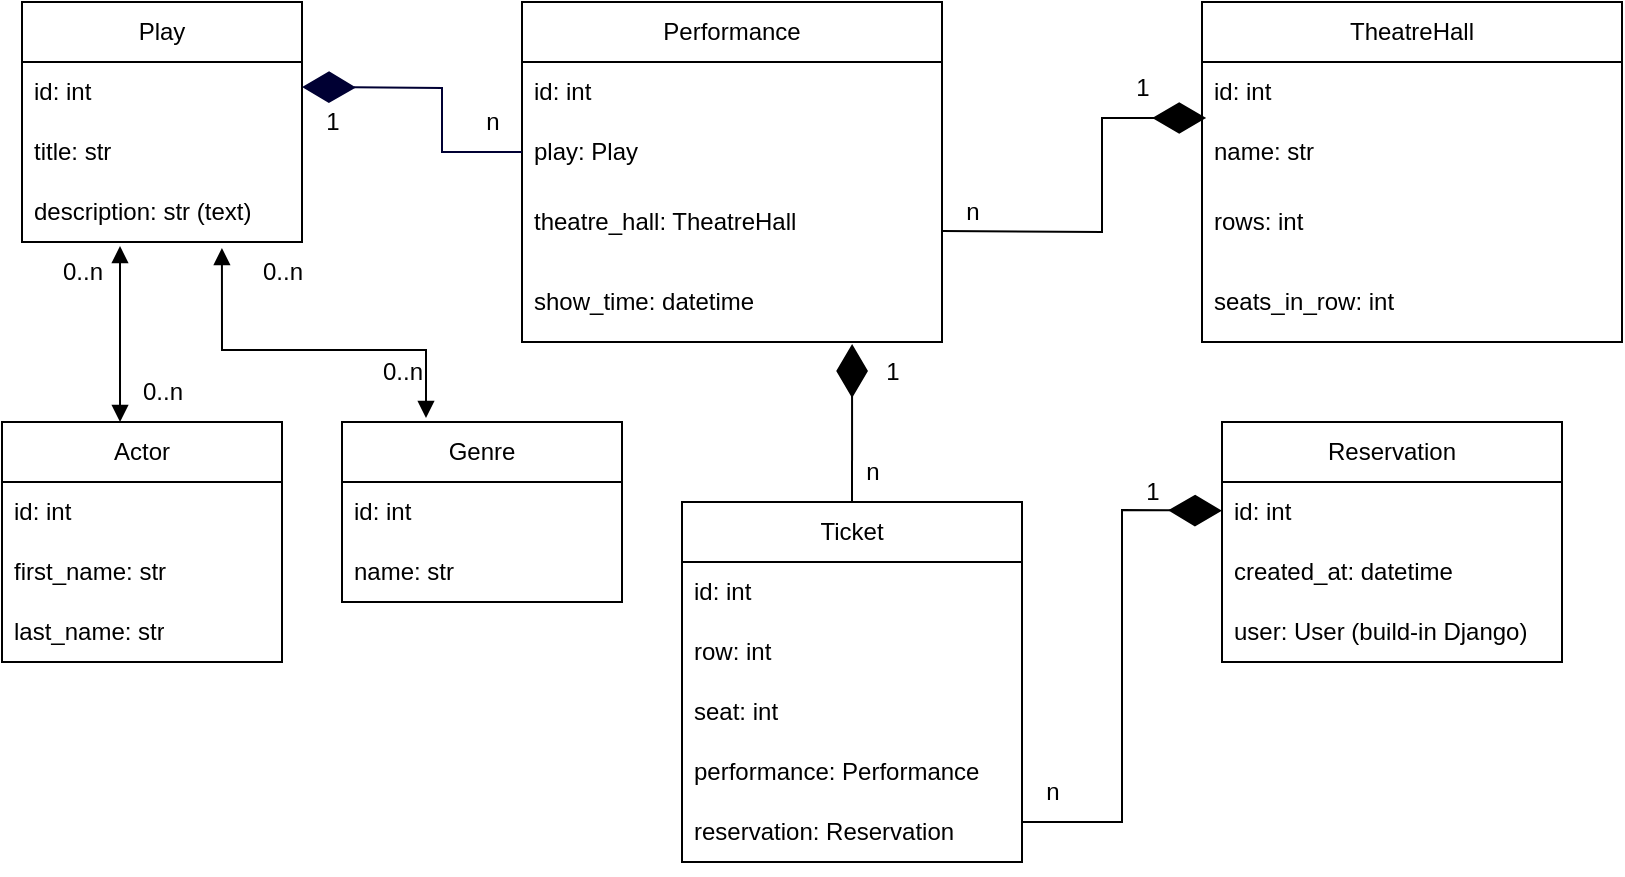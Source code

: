 <mxfile version="22.1.22" type="embed">
  <diagram id="CaXPo8FSLHRnH03i3ClM" name="Page-1">
    <mxGraphModel dx="1070" dy="450" grid="1" gridSize="10" guides="1" tooltips="1" connect="1" arrows="1" fold="1" page="1" pageScale="1" pageWidth="850" pageHeight="1100" math="0" shadow="0">
      <root>
        <mxCell id="0" />
        <mxCell id="1" parent="0" />
        <mxCell id="2" value="Play" style="swimlane;fontStyle=0;childLayout=stackLayout;horizontal=1;startSize=30;horizontalStack=0;resizeParent=1;resizeParentMax=0;resizeLast=0;collapsible=1;marginBottom=0;whiteSpace=wrap;html=1;" parent="1" vertex="1">
          <mxGeometry x="10" y="10" width="140" height="120" as="geometry" />
        </mxCell>
        <mxCell id="3" value="id: int" style="text;strokeColor=none;fillColor=none;align=left;verticalAlign=middle;spacingLeft=4;spacingRight=4;overflow=hidden;points=[[0,0.5],[1,0.5]];portConstraint=eastwest;rotatable=0;whiteSpace=wrap;html=1;" parent="2" vertex="1">
          <mxGeometry y="30" width="140" height="30" as="geometry" />
        </mxCell>
        <mxCell id="4" value="title: str" style="text;strokeColor=none;fillColor=none;align=left;verticalAlign=middle;spacingLeft=4;spacingRight=4;overflow=hidden;points=[[0,0.5],[1,0.5]];portConstraint=eastwest;rotatable=0;whiteSpace=wrap;html=1;" parent="2" vertex="1">
          <mxGeometry y="60" width="140" height="30" as="geometry" />
        </mxCell>
        <mxCell id="5" value="description: str (text)" style="text;strokeColor=none;fillColor=none;align=left;verticalAlign=middle;spacingLeft=4;spacingRight=4;overflow=hidden;points=[[0,0.5],[1,0.5]];portConstraint=eastwest;rotatable=0;whiteSpace=wrap;html=1;" parent="2" vertex="1">
          <mxGeometry y="90" width="140" height="30" as="geometry" />
        </mxCell>
        <mxCell id="7" value="Performance" style="swimlane;fontStyle=0;childLayout=stackLayout;horizontal=1;startSize=30;horizontalStack=0;resizeParent=1;resizeParentMax=0;resizeLast=0;collapsible=1;marginBottom=0;whiteSpace=wrap;html=1;" parent="1" vertex="1">
          <mxGeometry x="260" y="10" width="210" height="170" as="geometry">
            <mxRectangle x="260" y="20" width="110" height="30" as="alternateBounds" />
          </mxGeometry>
        </mxCell>
        <mxCell id="8" value="id: int" style="text;strokeColor=none;fillColor=none;align=left;verticalAlign=middle;spacingLeft=4;spacingRight=4;overflow=hidden;points=[[0,0.5],[1,0.5]];portConstraint=eastwest;rotatable=0;whiteSpace=wrap;html=1;" parent="7" vertex="1">
          <mxGeometry y="30" width="210" height="30" as="geometry" />
        </mxCell>
        <mxCell id="9" value="play: Play" style="text;strokeColor=none;fillColor=none;align=left;verticalAlign=middle;spacingLeft=4;spacingRight=4;overflow=hidden;points=[[0,0.5],[1,0.5]];portConstraint=eastwest;rotatable=0;whiteSpace=wrap;html=1;" parent="7" vertex="1">
          <mxGeometry y="60" width="210" height="30" as="geometry" />
        </mxCell>
        <mxCell id="10" value="theatre_hall: TheatreHall" style="text;strokeColor=none;fillColor=none;align=left;verticalAlign=middle;spacingLeft=4;spacingRight=4;overflow=hidden;points=[[0,0.5],[1,0.5]];portConstraint=eastwest;rotatable=0;whiteSpace=wrap;html=1;" parent="7" vertex="1">
          <mxGeometry y="90" width="210" height="40" as="geometry" />
        </mxCell>
        <mxCell id="14" value="show_time: datetime" style="text;strokeColor=none;fillColor=none;align=left;verticalAlign=middle;spacingLeft=4;spacingRight=4;overflow=hidden;points=[[0,0.5],[1,0.5]];portConstraint=eastwest;rotatable=0;whiteSpace=wrap;html=1;" parent="7" vertex="1">
          <mxGeometry y="130" width="210" height="40" as="geometry" />
        </mxCell>
        <mxCell id="15" value="TheatreHall" style="swimlane;fontStyle=0;childLayout=stackLayout;horizontal=1;startSize=30;horizontalStack=0;resizeParent=1;resizeParentMax=0;resizeLast=0;collapsible=1;marginBottom=0;whiteSpace=wrap;html=1;" parent="1" vertex="1">
          <mxGeometry x="600" y="10" width="210" height="170" as="geometry">
            <mxRectangle x="260" y="20" width="110" height="30" as="alternateBounds" />
          </mxGeometry>
        </mxCell>
        <mxCell id="16" value="id: int" style="text;strokeColor=none;fillColor=none;align=left;verticalAlign=middle;spacingLeft=4;spacingRight=4;overflow=hidden;points=[[0,0.5],[1,0.5]];portConstraint=eastwest;rotatable=0;whiteSpace=wrap;html=1;" parent="15" vertex="1">
          <mxGeometry y="30" width="210" height="30" as="geometry" />
        </mxCell>
        <mxCell id="17" value="name: str" style="text;strokeColor=none;fillColor=none;align=left;verticalAlign=middle;spacingLeft=4;spacingRight=4;overflow=hidden;points=[[0,0.5],[1,0.5]];portConstraint=eastwest;rotatable=0;whiteSpace=wrap;html=1;" parent="15" vertex="1">
          <mxGeometry y="60" width="210" height="30" as="geometry" />
        </mxCell>
        <mxCell id="38" value="" style="endArrow=diamondThin;endFill=1;endSize=24;html=1;rounded=0;entryX=0.01;entryY=-0.067;entryDx=0;entryDy=0;entryPerimeter=0;" parent="15" target="17" edge="1">
          <mxGeometry width="160" relative="1" as="geometry">
            <mxPoint x="-130" y="114.5" as="sourcePoint" />
            <mxPoint x="30" y="115" as="targetPoint" />
            <Array as="points">
              <mxPoint x="-50" y="115" />
              <mxPoint x="-50" y="58" />
              <mxPoint x="-20" y="58" />
            </Array>
          </mxGeometry>
        </mxCell>
        <mxCell id="18" value="rows: int" style="text;strokeColor=none;fillColor=none;align=left;verticalAlign=middle;spacingLeft=4;spacingRight=4;overflow=hidden;points=[[0,0.5],[1,0.5]];portConstraint=eastwest;rotatable=0;whiteSpace=wrap;html=1;" parent="15" vertex="1">
          <mxGeometry y="90" width="210" height="40" as="geometry" />
        </mxCell>
        <mxCell id="19" value="seats_in_row: int" style="text;strokeColor=none;fillColor=none;align=left;verticalAlign=middle;spacingLeft=4;spacingRight=4;overflow=hidden;points=[[0,0.5],[1,0.5]];portConstraint=eastwest;rotatable=0;whiteSpace=wrap;html=1;" parent="15" vertex="1">
          <mxGeometry y="130" width="210" height="40" as="geometry" />
        </mxCell>
        <mxCell id="20" value="Actor" style="swimlane;fontStyle=0;childLayout=stackLayout;horizontal=1;startSize=30;horizontalStack=0;resizeParent=1;resizeParentMax=0;resizeLast=0;collapsible=1;marginBottom=0;whiteSpace=wrap;html=1;" parent="1" vertex="1">
          <mxGeometry y="220" width="140" height="120" as="geometry" />
        </mxCell>
        <mxCell id="21" value="id: int" style="text;strokeColor=none;fillColor=none;align=left;verticalAlign=middle;spacingLeft=4;spacingRight=4;overflow=hidden;points=[[0,0.5],[1,0.5]];portConstraint=eastwest;rotatable=0;whiteSpace=wrap;html=1;" parent="20" vertex="1">
          <mxGeometry y="30" width="140" height="30" as="geometry" />
        </mxCell>
        <mxCell id="22" value="first_name: str" style="text;strokeColor=none;fillColor=none;align=left;verticalAlign=middle;spacingLeft=4;spacingRight=4;overflow=hidden;points=[[0,0.5],[1,0.5]];portConstraint=eastwest;rotatable=0;whiteSpace=wrap;html=1;" parent="20" vertex="1">
          <mxGeometry y="60" width="140" height="30" as="geometry" />
        </mxCell>
        <mxCell id="23" value="last_name: str" style="text;strokeColor=none;fillColor=none;align=left;verticalAlign=middle;spacingLeft=4;spacingRight=4;overflow=hidden;points=[[0,0.5],[1,0.5]];portConstraint=eastwest;rotatable=0;whiteSpace=wrap;html=1;" parent="20" vertex="1">
          <mxGeometry y="90" width="140" height="30" as="geometry" />
        </mxCell>
        <mxCell id="24" value="Genre" style="swimlane;fontStyle=0;childLayout=stackLayout;horizontal=1;startSize=30;horizontalStack=0;resizeParent=1;resizeParentMax=0;resizeLast=0;collapsible=1;marginBottom=0;whiteSpace=wrap;html=1;" parent="1" vertex="1">
          <mxGeometry x="170" y="220" width="140" height="90" as="geometry" />
        </mxCell>
        <mxCell id="25" value="id: int" style="text;strokeColor=none;fillColor=none;align=left;verticalAlign=middle;spacingLeft=4;spacingRight=4;overflow=hidden;points=[[0,0.5],[1,0.5]];portConstraint=eastwest;rotatable=0;whiteSpace=wrap;html=1;" parent="24" vertex="1">
          <mxGeometry y="30" width="140" height="30" as="geometry" />
        </mxCell>
        <mxCell id="26" value="name: str" style="text;strokeColor=none;fillColor=none;align=left;verticalAlign=middle;spacingLeft=4;spacingRight=4;overflow=hidden;points=[[0,0.5],[1,0.5]];portConstraint=eastwest;rotatable=0;whiteSpace=wrap;html=1;" parent="24" vertex="1">
          <mxGeometry y="60" width="140" height="30" as="geometry" />
        </mxCell>
        <mxCell id="28" value="Ticket" style="swimlane;fontStyle=0;childLayout=stackLayout;horizontal=1;startSize=30;horizontalStack=0;resizeParent=1;resizeParentMax=0;resizeLast=0;collapsible=1;marginBottom=0;whiteSpace=wrap;html=1;" parent="1" vertex="1">
          <mxGeometry x="340" y="260" width="170" height="180" as="geometry" />
        </mxCell>
        <mxCell id="29" value="id: int" style="text;strokeColor=none;fillColor=none;align=left;verticalAlign=middle;spacingLeft=4;spacingRight=4;overflow=hidden;points=[[0,0.5],[1,0.5]];portConstraint=eastwest;rotatable=0;whiteSpace=wrap;html=1;" parent="28" vertex="1">
          <mxGeometry y="30" width="170" height="30" as="geometry" />
        </mxCell>
        <mxCell id="30" value="row: int" style="text;strokeColor=none;fillColor=none;align=left;verticalAlign=middle;spacingLeft=4;spacingRight=4;overflow=hidden;points=[[0,0.5],[1,0.5]];portConstraint=eastwest;rotatable=0;whiteSpace=wrap;html=1;" parent="28" vertex="1">
          <mxGeometry y="60" width="170" height="30" as="geometry" />
        </mxCell>
        <mxCell id="31" value="seat: int" style="text;strokeColor=none;fillColor=none;align=left;verticalAlign=middle;spacingLeft=4;spacingRight=4;overflow=hidden;points=[[0,0.5],[1,0.5]];portConstraint=eastwest;rotatable=0;whiteSpace=wrap;html=1;" parent="28" vertex="1">
          <mxGeometry y="90" width="170" height="30" as="geometry" />
        </mxCell>
        <mxCell id="32" value="performance: Performance" style="text;strokeColor=none;fillColor=none;align=left;verticalAlign=middle;spacingLeft=4;spacingRight=4;overflow=hidden;points=[[0,0.5],[1,0.5]];portConstraint=eastwest;rotatable=0;whiteSpace=wrap;html=1;" parent="28" vertex="1">
          <mxGeometry y="120" width="170" height="30" as="geometry" />
        </mxCell>
        <mxCell id="33" value="reservation: Reservation" style="text;strokeColor=none;fillColor=none;align=left;verticalAlign=middle;spacingLeft=4;spacingRight=4;overflow=hidden;points=[[0,0.5],[1,0.5]];portConstraint=eastwest;rotatable=0;whiteSpace=wrap;html=1;" parent="28" vertex="1">
          <mxGeometry y="150" width="170" height="30" as="geometry" />
        </mxCell>
        <mxCell id="34" value="Reservation" style="swimlane;fontStyle=0;childLayout=stackLayout;horizontal=1;startSize=30;horizontalStack=0;resizeParent=1;resizeParentMax=0;resizeLast=0;collapsible=1;marginBottom=0;whiteSpace=wrap;html=1;" parent="1" vertex="1">
          <mxGeometry x="610" y="220" width="170" height="120" as="geometry" />
        </mxCell>
        <mxCell id="35" value="id: int" style="text;strokeColor=none;fillColor=none;align=left;verticalAlign=middle;spacingLeft=4;spacingRight=4;overflow=hidden;points=[[0,0.5],[1,0.5]];portConstraint=eastwest;rotatable=0;whiteSpace=wrap;html=1;" parent="34" vertex="1">
          <mxGeometry y="30" width="170" height="30" as="geometry" />
        </mxCell>
        <mxCell id="36" value="created_at: datetime&lt;span style=&quot;white-space: pre;&quot;&gt;&#x9;&lt;/span&gt;" style="text;strokeColor=none;fillColor=none;align=left;verticalAlign=middle;spacingLeft=4;spacingRight=4;overflow=hidden;points=[[0,0.5],[1,0.5]];portConstraint=eastwest;rotatable=0;whiteSpace=wrap;html=1;" parent="34" vertex="1">
          <mxGeometry y="60" width="170" height="30" as="geometry" />
        </mxCell>
        <mxCell id="37" value="user: User (build-in Django)" style="text;strokeColor=none;fillColor=none;align=left;verticalAlign=middle;spacingLeft=4;spacingRight=4;overflow=hidden;points=[[0,0.5],[1,0.5]];portConstraint=eastwest;rotatable=0;whiteSpace=wrap;html=1;" parent="34" vertex="1">
          <mxGeometry y="90" width="170" height="30" as="geometry" />
        </mxCell>
        <mxCell id="40" value="1" style="text;html=1;align=center;verticalAlign=middle;resizable=0;points=[];autosize=1;strokeColor=none;fillColor=none;" parent="1" vertex="1">
          <mxGeometry x="555" y="38" width="30" height="30" as="geometry" />
        </mxCell>
        <mxCell id="42" value="n" style="text;html=1;align=center;verticalAlign=middle;resizable=0;points=[];autosize=1;strokeColor=none;fillColor=none;" parent="1" vertex="1">
          <mxGeometry x="470" y="100" width="30" height="30" as="geometry" />
        </mxCell>
        <mxCell id="49" value="" style="endArrow=diamondThin;endFill=1;endSize=24;html=1;rounded=0;exitX=0;exitY=0.5;exitDx=0;exitDy=0;strokeColor=#000033;" parent="1" source="9" edge="1">
          <mxGeometry width="160" relative="1" as="geometry">
            <mxPoint x="220" y="90" as="sourcePoint" />
            <mxPoint x="150" y="52.5" as="targetPoint" />
            <Array as="points">
              <mxPoint x="220" y="85" />
              <mxPoint x="220" y="53" />
            </Array>
          </mxGeometry>
        </mxCell>
        <mxCell id="50" value="1" style="text;html=1;align=center;verticalAlign=middle;resizable=0;points=[];autosize=1;strokeColor=none;fillColor=none;" parent="1" vertex="1">
          <mxGeometry x="150" y="55" width="30" height="30" as="geometry" />
        </mxCell>
        <mxCell id="51" value="n" style="text;html=1;align=center;verticalAlign=middle;resizable=0;points=[];autosize=1;strokeColor=none;fillColor=none;" parent="1" vertex="1">
          <mxGeometry x="230" y="55" width="30" height="30" as="geometry" />
        </mxCell>
        <mxCell id="52" value="" style="endArrow=block;startArrow=block;endFill=1;startFill=1;html=1;rounded=0;exitX=0.443;exitY=-0.05;exitDx=0;exitDy=0;exitPerimeter=0;entryX=1.05;entryY=-0.133;entryDx=0;entryDy=0;entryPerimeter=0;" parent="1" edge="1">
          <mxGeometry width="160" relative="1" as="geometry">
            <mxPoint x="59.02" y="220" as="sourcePoint" />
            <mxPoint x="59" y="132.01" as="targetPoint" />
            <Array as="points">
              <mxPoint x="59" y="186" />
            </Array>
          </mxGeometry>
        </mxCell>
        <mxCell id="53" value="0..n" style="text;html=1;align=center;verticalAlign=middle;resizable=0;points=[];autosize=1;strokeColor=none;fillColor=none;" parent="1" vertex="1">
          <mxGeometry x="20" y="130" width="40" height="30" as="geometry" />
        </mxCell>
        <mxCell id="54" value="0..n" style="text;html=1;align=center;verticalAlign=middle;resizable=0;points=[];autosize=1;strokeColor=none;fillColor=none;" parent="1" vertex="1">
          <mxGeometry x="60" y="190" width="40" height="30" as="geometry" />
        </mxCell>
        <mxCell id="56" value="0..n" style="text;html=1;align=center;verticalAlign=middle;resizable=0;points=[];autosize=1;strokeColor=none;fillColor=none;" parent="1" vertex="1">
          <mxGeometry x="120" y="130" width="40" height="30" as="geometry" />
        </mxCell>
        <mxCell id="58" value="" style="endArrow=block;startArrow=block;endFill=1;startFill=1;html=1;rounded=0;entryX=0.714;entryY=1.1;entryDx=0;entryDy=0;entryPerimeter=0;exitX=0.3;exitY=-0.022;exitDx=0;exitDy=0;exitPerimeter=0;" parent="1" source="24" target="5" edge="1">
          <mxGeometry width="160" relative="1" as="geometry">
            <mxPoint x="212" y="218" as="sourcePoint" />
            <mxPoint x="120" y="130" as="targetPoint" />
            <Array as="points">
              <mxPoint x="212" y="184" />
              <mxPoint x="110" y="184" />
            </Array>
          </mxGeometry>
        </mxCell>
        <mxCell id="57" value="0..n" style="text;html=1;align=center;verticalAlign=middle;resizable=0;points=[];autosize=1;strokeColor=none;fillColor=none;" parent="1" vertex="1">
          <mxGeometry x="180" y="180" width="40" height="30" as="geometry" />
        </mxCell>
        <mxCell id="60" value="" style="endArrow=diamondThin;endFill=1;endSize=24;html=1;rounded=0;exitX=0.5;exitY=0;exitDx=0;exitDy=0;entryX=0.786;entryY=1.025;entryDx=0;entryDy=0;entryPerimeter=0;" parent="1" source="28" target="14" edge="1">
          <mxGeometry width="160" relative="1" as="geometry">
            <mxPoint x="425" y="190" as="sourcePoint" />
            <mxPoint x="585" y="190" as="targetPoint" />
          </mxGeometry>
        </mxCell>
        <mxCell id="61" value="1" style="text;html=1;align=center;verticalAlign=middle;resizable=0;points=[];autosize=1;strokeColor=none;fillColor=none;" parent="1" vertex="1">
          <mxGeometry x="430" y="180" width="30" height="30" as="geometry" />
        </mxCell>
        <mxCell id="62" value="n" style="text;html=1;align=center;verticalAlign=middle;resizable=0;points=[];autosize=1;strokeColor=none;fillColor=none;" parent="1" vertex="1">
          <mxGeometry x="420" y="230" width="30" height="30" as="geometry" />
        </mxCell>
        <mxCell id="63" value="" style="endArrow=diamondThin;endFill=1;endSize=24;html=1;rounded=0;" parent="1" target="35" edge="1">
          <mxGeometry width="160" relative="1" as="geometry">
            <mxPoint x="510" y="420" as="sourcePoint" />
            <mxPoint x="560" y="260" as="targetPoint" />
            <Array as="points">
              <mxPoint x="560" y="420" />
              <mxPoint x="560" y="340" />
              <mxPoint x="560" y="264" />
            </Array>
          </mxGeometry>
        </mxCell>
        <mxCell id="64" value="1" style="text;html=1;align=center;verticalAlign=middle;resizable=0;points=[];autosize=1;strokeColor=none;fillColor=none;" parent="1" vertex="1">
          <mxGeometry x="560" y="240" width="30" height="30" as="geometry" />
        </mxCell>
        <mxCell id="65" value="n" style="text;html=1;align=center;verticalAlign=middle;resizable=0;points=[];autosize=1;strokeColor=none;fillColor=none;" parent="1" vertex="1">
          <mxGeometry x="510" y="390" width="30" height="30" as="geometry" />
        </mxCell>
      </root>
    </mxGraphModel>
  </diagram>
</mxfile>
